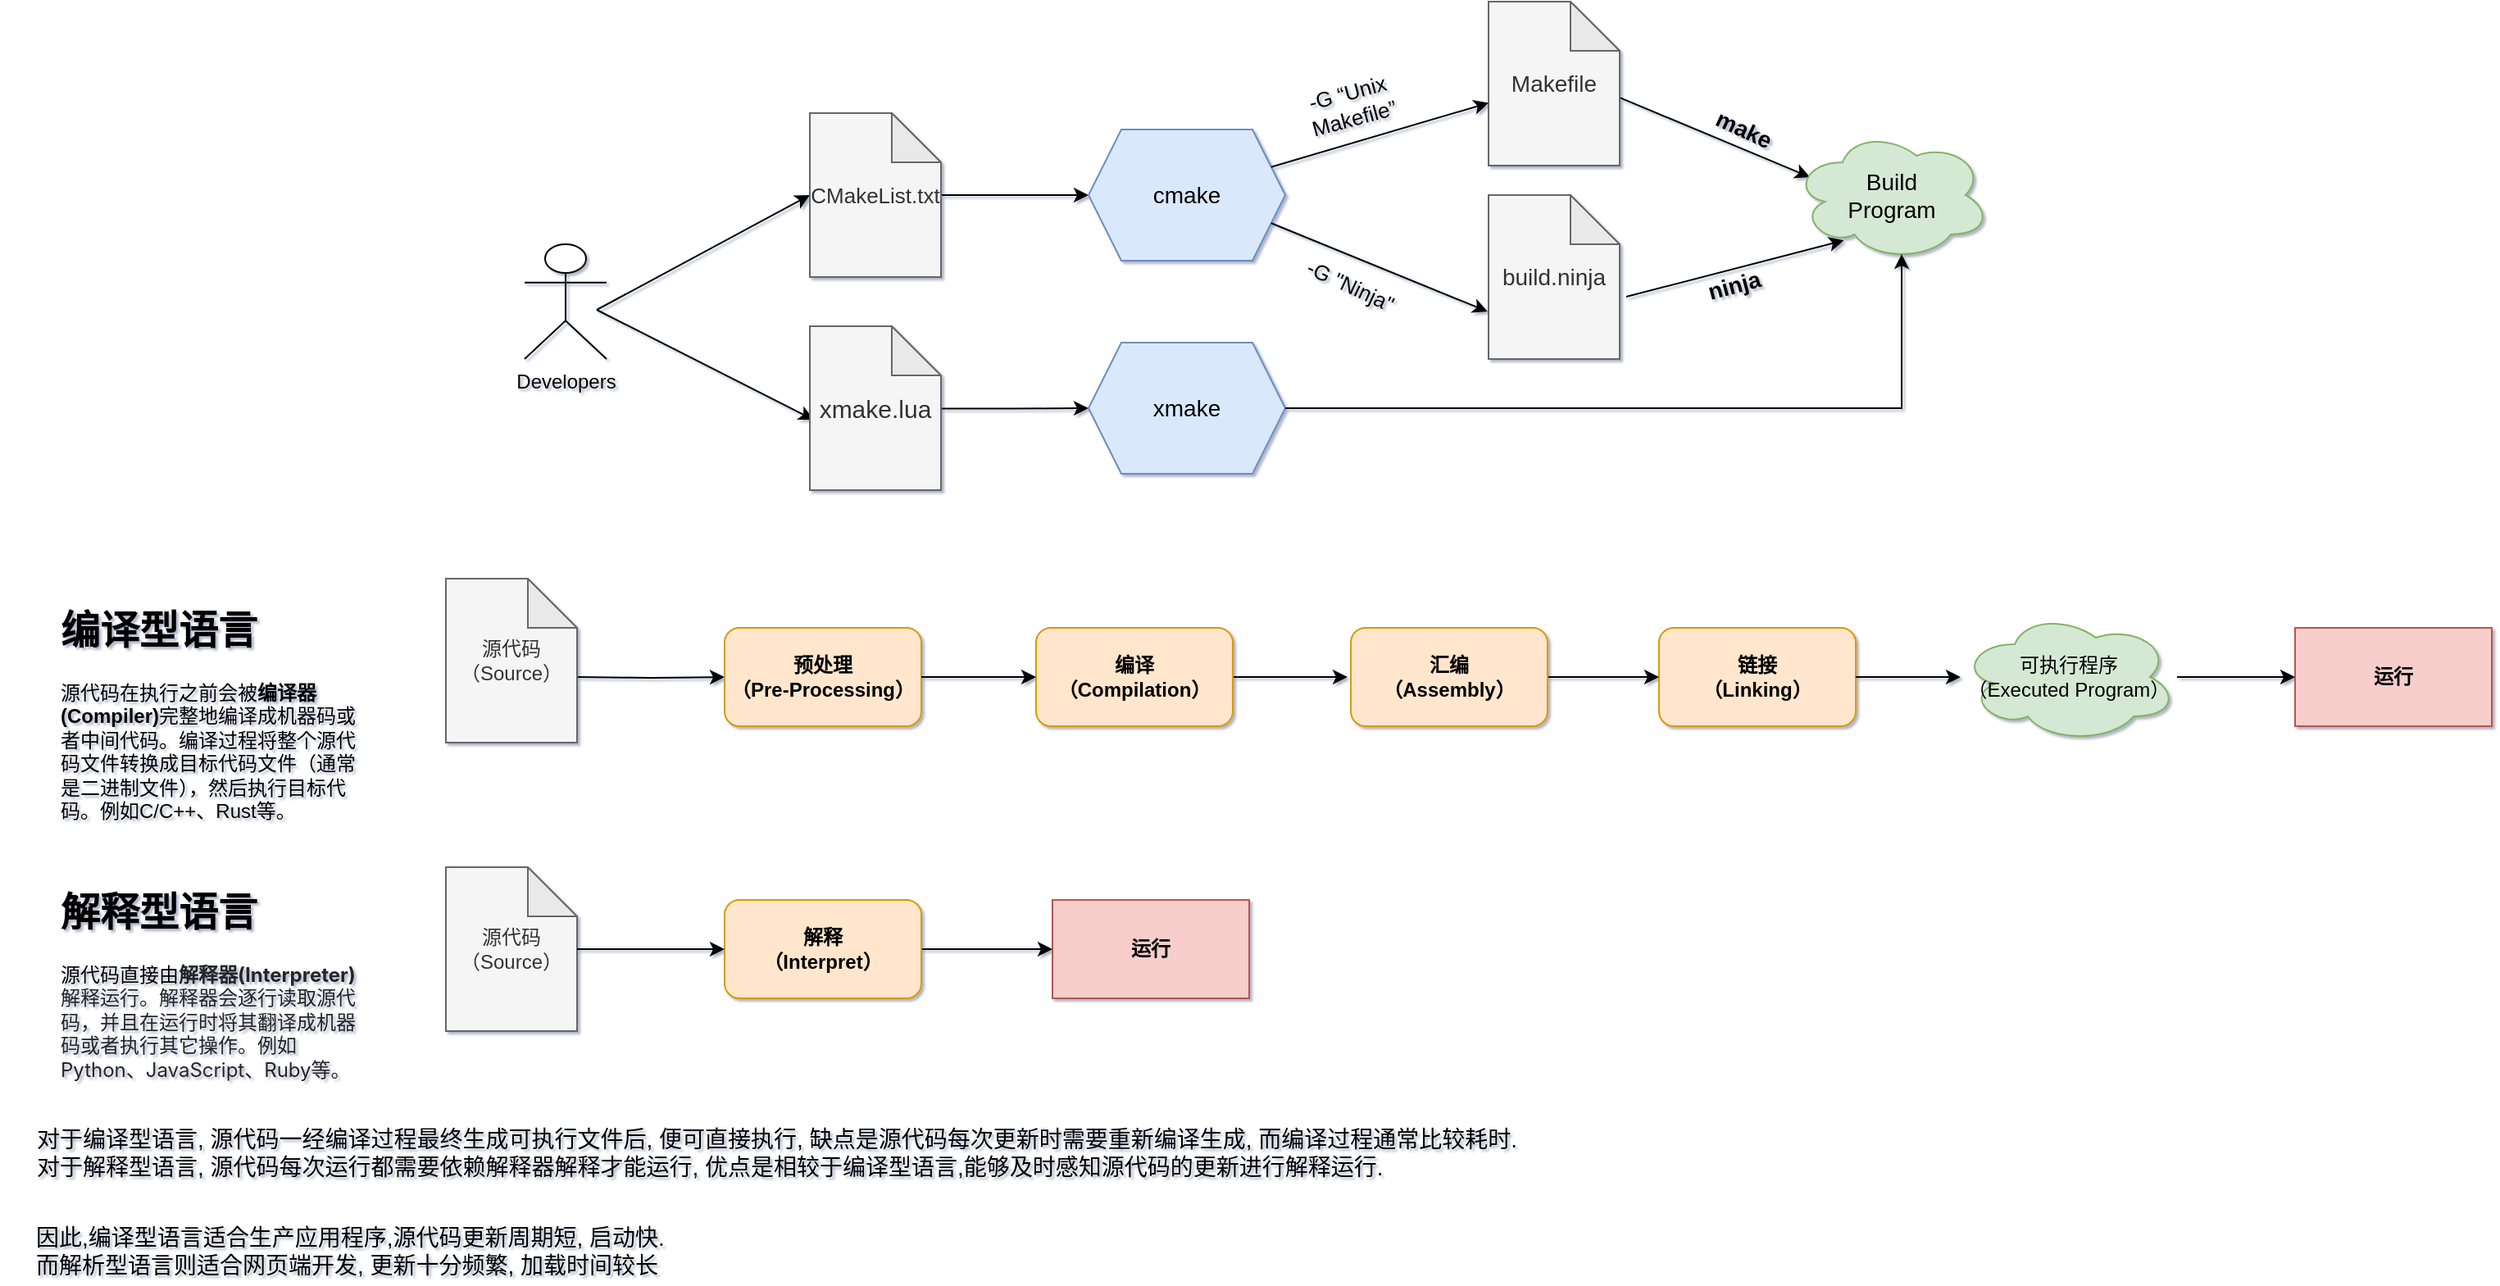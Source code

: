 <mxfile version="24.7.12" pages="4">
  <diagram name="第 1 页" id="JcHV4UioXyeyqWVosAlf">
    <mxGraphModel dx="2233" dy="522" grid="1" gridSize="12" guides="1" tooltips="1" connect="1" arrows="1" fold="1" page="1" pageScale="1" pageWidth="1169" pageHeight="827" background="#FFFFFF" math="0" shadow="1">
      <root>
        <mxCell id="0" />
        <mxCell id="1" parent="0" />
        <mxCell id="7w99cEqt98IXrleXAFDB-15" value="" style="group" parent="1" vertex="1" connectable="0">
          <mxGeometry x="-264" y="12" width="894" height="298" as="geometry" />
        </mxCell>
        <mxCell id="Yn3uJeG1cn9pmbK7-plF-13" value="-G “Unix Makefile”" style="text;html=1;strokeColor=none;fillColor=none;align=center;verticalAlign=middle;whiteSpace=wrap;rounded=0;rotation=-15;fontSize=13;" parent="7w99cEqt98IXrleXAFDB-15" vertex="1">
          <mxGeometry x="469" y="48" width="70" height="30" as="geometry" />
        </mxCell>
        <mxCell id="Yn3uJeG1cn9pmbK7-plF-14" value="-G &quot;Ninja&quot;" style="text;html=1;strokeColor=none;fillColor=none;align=center;verticalAlign=middle;whiteSpace=wrap;rounded=0;rotation=25;fontSize=13;" parent="7w99cEqt98IXrleXAFDB-15" vertex="1">
          <mxGeometry x="474" y="158" width="60" height="30" as="geometry" />
        </mxCell>
        <mxCell id="Yn3uJeG1cn9pmbK7-plF-16" value="" style="endArrow=classic;html=1;rounded=0;exitX=0.975;exitY=0.577;exitDx=0;exitDy=0;exitPerimeter=0;" parent="7w99cEqt98IXrleXAFDB-15" source="7w99cEqt98IXrleXAFDB-8" edge="1">
          <mxGeometry relative="1" as="geometry">
            <mxPoint x="684" y="78" as="sourcePoint" />
            <mxPoint x="784" y="107" as="targetPoint" />
            <Array as="points" />
          </mxGeometry>
        </mxCell>
        <mxCell id="Yn3uJeG1cn9pmbK7-plF-18" value="" style="endArrow=classic;html=1;rounded=0;entryX=0.256;entryY=0.846;entryDx=0;entryDy=0;entryPerimeter=0;" parent="7w99cEqt98IXrleXAFDB-15" target="Yn3uJeG1cn9pmbK7-plF-30" edge="1">
          <mxGeometry relative="1" as="geometry">
            <mxPoint x="672" y="180" as="sourcePoint" />
            <mxPoint x="784" y="148" as="targetPoint" />
          </mxGeometry>
        </mxCell>
        <mxCell id="Yn3uJeG1cn9pmbK7-plF-21" value="&lt;b&gt;&lt;font style=&quot;font-size: 14px;&quot;&gt;make&lt;/font&gt;&lt;/b&gt;" style="text;html=1;strokeColor=none;fillColor=none;align=center;verticalAlign=middle;whiteSpace=wrap;rounded=0;rotation=25;" parent="7w99cEqt98IXrleXAFDB-15" vertex="1">
          <mxGeometry x="714" y="63" width="60" height="30" as="geometry" />
        </mxCell>
        <mxCell id="Yn3uJeG1cn9pmbK7-plF-22" value="&lt;b style=&quot;font-size: 14px;&quot;&gt;ninja&lt;/b&gt;" style="text;html=1;strokeColor=none;fillColor=none;align=center;verticalAlign=middle;whiteSpace=wrap;rounded=0;rotation=-15;fontSize=14;" parent="7w99cEqt98IXrleXAFDB-15" vertex="1">
          <mxGeometry x="708" y="158" width="60" height="30" as="geometry" />
        </mxCell>
        <mxCell id="Yn3uJeG1cn9pmbK7-plF-24" value="" style="edgeStyle=orthogonalEdgeStyle;rounded=0;orthogonalLoop=1;jettySize=auto;html=1;" parent="7w99cEqt98IXrleXAFDB-15" source="6qFaOdgSsqMaid08nfDN-1" edge="1">
          <mxGeometry relative="1" as="geometry">
            <mxPoint x="344" y="118" as="targetPoint" />
            <mxPoint x="294" y="118" as="sourcePoint" />
          </mxGeometry>
        </mxCell>
        <mxCell id="Yn3uJeG1cn9pmbK7-plF-27" value="" style="edgeStyle=orthogonalEdgeStyle;rounded=0;orthogonalLoop=1;jettySize=auto;html=1;exitX=0.979;exitY=0.503;exitDx=0;exitDy=0;exitPerimeter=0;" parent="7w99cEqt98IXrleXAFDB-15" source="6qFaOdgSsqMaid08nfDN-2" edge="1">
          <mxGeometry relative="1" as="geometry">
            <mxPoint x="344" y="248" as="targetPoint" />
            <mxPoint x="294" y="248" as="sourcePoint" />
          </mxGeometry>
        </mxCell>
        <mxCell id="Yn3uJeG1cn9pmbK7-plF-28" value="&lt;font style=&quot;font-size: 14px;&quot;&gt;cmake&lt;/font&gt;" style="shape=hexagon;perimeter=hexagonPerimeter2;whiteSpace=wrap;html=1;fixedSize=1;fillColor=#dae8fc;strokeColor=#6c8ebf;" parent="7w99cEqt98IXrleXAFDB-15" vertex="1">
          <mxGeometry x="344" y="78" width="120" height="80" as="geometry" />
        </mxCell>
        <mxCell id="Yn3uJeG1cn9pmbK7-plF-29" value="&lt;font style=&quot;font-size: 14px;&quot;&gt;xmake&lt;/font&gt;" style="shape=hexagon;perimeter=hexagonPerimeter2;whiteSpace=wrap;html=1;fixedSize=1;fillColor=#dae8fc;strokeColor=#6c8ebf;" parent="7w99cEqt98IXrleXAFDB-15" vertex="1">
          <mxGeometry x="344" y="208" width="120" height="80" as="geometry" />
        </mxCell>
        <mxCell id="Yn3uJeG1cn9pmbK7-plF-30" value="&lt;font style=&quot;font-size: 14px;&quot;&gt;Build&lt;br&gt;Program&lt;/font&gt;" style="ellipse;shape=cloud;whiteSpace=wrap;html=1;fillColor=#d5e8d4;strokeColor=#82b366;" parent="7w99cEqt98IXrleXAFDB-15" vertex="1">
          <mxGeometry x="774" y="78" width="120" height="80" as="geometry" />
        </mxCell>
        <mxCell id="Yn3uJeG1cn9pmbK7-plF-31" value="" style="endArrow=classic;html=1;rounded=0;exitX=1;exitY=0.5;exitDx=0;exitDy=0;entryX=0.55;entryY=0.95;entryDx=0;entryDy=0;entryPerimeter=0;" parent="7w99cEqt98IXrleXAFDB-15" source="Yn3uJeG1cn9pmbK7-plF-29" target="Yn3uJeG1cn9pmbK7-plF-30" edge="1">
          <mxGeometry relative="1" as="geometry">
            <mxPoint x="504" y="248" as="sourcePoint" />
            <mxPoint x="834" y="248" as="targetPoint" />
            <Array as="points">
              <mxPoint x="840" y="248" />
            </Array>
          </mxGeometry>
        </mxCell>
        <mxCell id="Yn3uJeG1cn9pmbK7-plF-33" value="Developers" style="shape=umlActor;verticalLabelPosition=bottom;verticalAlign=top;html=1;outlineConnect=0;" parent="7w99cEqt98IXrleXAFDB-15" vertex="1">
          <mxGeometry y="148" width="50" height="70" as="geometry" />
        </mxCell>
        <mxCell id="Yn3uJeG1cn9pmbK7-plF-36" value="" style="endArrow=classic;html=1;rounded=0;entryX=0;entryY=0.5;entryDx=0;entryDy=0;" parent="7w99cEqt98IXrleXAFDB-15" edge="1">
          <mxGeometry relative="1" as="geometry">
            <mxPoint x="44" y="188" as="sourcePoint" />
            <mxPoint x="174" y="118" as="targetPoint" />
          </mxGeometry>
        </mxCell>
        <mxCell id="Yn3uJeG1cn9pmbK7-plF-38" value="" style="endArrow=classic;html=1;rounded=0;entryX=0.019;entryY=0.617;entryDx=0;entryDy=0;entryPerimeter=0;" parent="7w99cEqt98IXrleXAFDB-15" edge="1">
          <mxGeometry relative="1" as="geometry">
            <mxPoint x="44" y="188" as="sourcePoint" />
            <mxPoint x="176.28" y="255.02" as="targetPoint" />
          </mxGeometry>
        </mxCell>
        <mxCell id="6qFaOdgSsqMaid08nfDN-1" value="&lt;font style=&quot;font-size: 13px;&quot;&gt;CMakeList.txt&lt;/font&gt;" style="shape=note;whiteSpace=wrap;html=1;backgroundOutline=1;darkOpacity=0.05;fillColor=#f5f5f5;fontColor=#333333;strokeColor=#666666;" parent="7w99cEqt98IXrleXAFDB-15" vertex="1">
          <mxGeometry x="174" y="68" width="80" height="100" as="geometry" />
        </mxCell>
        <mxCell id="6qFaOdgSsqMaid08nfDN-2" value="&lt;font style=&quot;font-size: 15px;&quot;&gt;xmake.lua&lt;/font&gt;" style="shape=note;whiteSpace=wrap;html=1;backgroundOutline=1;darkOpacity=0.05;fillColor=#f5f5f5;fontColor=#333333;strokeColor=#666666;" parent="7w99cEqt98IXrleXAFDB-15" vertex="1">
          <mxGeometry x="174" y="198" width="80" height="100" as="geometry" />
        </mxCell>
        <mxCell id="7w99cEqt98IXrleXAFDB-8" value="&lt;font style=&quot;font-size: 14px;&quot;&gt;Makefile&lt;/font&gt;" style="shape=note;whiteSpace=wrap;html=1;backgroundOutline=1;darkOpacity=0.05;fillColor=#f5f5f5;strokeColor=#666666;fontColor=#333333;" parent="7w99cEqt98IXrleXAFDB-15" vertex="1">
          <mxGeometry x="588" width="80" height="100" as="geometry" />
        </mxCell>
        <mxCell id="Yn3uJeG1cn9pmbK7-plF-7" value="" style="endArrow=classic;html=1;rounded=0;exitX=1;exitY=0.25;exitDx=0;exitDy=0;" parent="7w99cEqt98IXrleXAFDB-15" source="Yn3uJeG1cn9pmbK7-plF-28" target="7w99cEqt98IXrleXAFDB-8" edge="1">
          <mxGeometry relative="1" as="geometry">
            <mxPoint x="464" y="108" as="sourcePoint" />
            <mxPoint x="564" y="78" as="targetPoint" />
            <Array as="points" />
          </mxGeometry>
        </mxCell>
        <mxCell id="7w99cEqt98IXrleXAFDB-9" value="&lt;font style=&quot;font-size: 14px;&quot;&gt;build.ninja&lt;/font&gt;" style="shape=note;whiteSpace=wrap;html=1;backgroundOutline=1;darkOpacity=0.05;fillColor=#f5f5f5;strokeColor=#666666;fontColor=#333333;" parent="7w99cEqt98IXrleXAFDB-15" vertex="1">
          <mxGeometry x="588" y="118" width="80" height="100" as="geometry" />
        </mxCell>
        <mxCell id="Yn3uJeG1cn9pmbK7-plF-9" value="" style="endArrow=classic;html=1;rounded=0;entryX=-0.008;entryY=0.71;entryDx=0;entryDy=0;exitX=1;exitY=0.75;exitDx=0;exitDy=0;entryPerimeter=0;" parent="7w99cEqt98IXrleXAFDB-15" source="Yn3uJeG1cn9pmbK7-plF-28" target="7w99cEqt98IXrleXAFDB-9" edge="1">
          <mxGeometry relative="1" as="geometry">
            <mxPoint x="464" y="133" as="sourcePoint" />
            <mxPoint x="564" y="158" as="targetPoint" />
            <Array as="points" />
          </mxGeometry>
        </mxCell>
        <mxCell id="JdyV_jT9KwcHU5O-5mEy-13" value="" style="group" parent="1" vertex="1" connectable="0">
          <mxGeometry x="-552" y="364" width="1488" height="320" as="geometry" />
        </mxCell>
        <mxCell id="JdyV_jT9KwcHU5O-5mEy-3" value="&lt;b&gt;运行&lt;/b&gt;" style="rounded=0;whiteSpace=wrap;html=1;fillColor=#f8cecc;strokeColor=#b85450;container=0;" parent="JdyV_jT9KwcHU5O-5mEy-13" vertex="1">
          <mxGeometry x="1368" y="30" width="120" height="60" as="geometry" />
        </mxCell>
        <mxCell id="JdyV_jT9KwcHU5O-5mEy-8" value="&lt;b&gt;运行&lt;/b&gt;" style="whiteSpace=wrap;html=1;fillColor=#f8cecc;strokeColor=#b85450;rounded=0;container=0;" parent="JdyV_jT9KwcHU5O-5mEy-13" vertex="1">
          <mxGeometry x="610" y="196" width="120" height="60" as="geometry" />
        </mxCell>
        <mxCell id="JdyV_jT9KwcHU5O-5mEy-9" value="" style="edgeStyle=orthogonalEdgeStyle;rounded=0;orthogonalLoop=1;jettySize=auto;html=1;" parent="JdyV_jT9KwcHU5O-5mEy-13" source="7w99cEqt98IXrleXAFDB-4" target="JdyV_jT9KwcHU5O-5mEy-8" edge="1">
          <mxGeometry relative="1" as="geometry" />
        </mxCell>
        <mxCell id="JdyV_jT9KwcHU5O-5mEy-10" value="" style="edgeStyle=orthogonalEdgeStyle;rounded=0;orthogonalLoop=1;jettySize=auto;html=1;" parent="JdyV_jT9KwcHU5O-5mEy-13" source="6qFaOdgSsqMaid08nfDN-13" target="JdyV_jT9KwcHU5O-5mEy-3" edge="1">
          <mxGeometry relative="1" as="geometry" />
        </mxCell>
        <mxCell id="7w99cEqt98IXrleXAFDB-1" value="&lt;h1&gt;编译型语言&lt;/h1&gt;&lt;p&gt;源代码在执行之前会被&lt;b&gt;编译器(Compiler)&lt;/b&gt;完整地编译成机器码或者中间代码。编译过程将整个源代码文件转换成目标代码文件（通常是二进制文件），然后执行目标代码。例如C/C++、Rust等。&lt;br&gt;&lt;/p&gt;" style="text;html=1;strokeColor=none;fillColor=none;spacing=5;spacingTop=-20;whiteSpace=wrap;overflow=hidden;rounded=0;container=0;" parent="JdyV_jT9KwcHU5O-5mEy-13" vertex="1">
          <mxGeometry y="12" width="192" height="140" as="geometry" />
        </mxCell>
        <mxCell id="7w99cEqt98IXrleXAFDB-2" value="&lt;h1&gt;解释型语言&lt;/h1&gt;&lt;p style=&quot;&quot;&gt;源代码直接由&lt;span style=&quot;box-sizing: border-box; font-weight: bolder; color: rgb(33, 37, 41); font-family: -apple-system, BlinkMacSystemFont, &amp;quot;Segoe UI&amp;quot;, Roboto, &amp;quot;Helvetica Neue&amp;quot;, Arial, &amp;quot;Noto Sans&amp;quot;, &amp;quot;Liberation Sans&amp;quot;, sans-serif, &amp;quot;Apple Color Emoji&amp;quot;, &amp;quot;Segoe UI Emoji&amp;quot;, &amp;quot;Segoe UI Symbol&amp;quot;, &amp;quot;Noto Color Emoji&amp;quot;;&quot;&gt;解释器(Interpreter)&lt;/span&gt;&lt;span style=&quot;color: rgb(33, 37, 41); font-family: -apple-system, BlinkMacSystemFont, &amp;quot;Segoe UI&amp;quot;, Roboto, &amp;quot;Helvetica Neue&amp;quot;, Arial, &amp;quot;Noto Sans&amp;quot;, &amp;quot;Liberation Sans&amp;quot;, sans-serif, &amp;quot;Apple Color Emoji&amp;quot;, &amp;quot;Segoe UI Emoji&amp;quot;, &amp;quot;Segoe UI Symbol&amp;quot;, &amp;quot;Noto Color Emoji&amp;quot;;&quot;&gt;解释运行。解释器会逐行读取源代码，并且在运行时将其翻译成机器码或者执行其它操作。例如Python、JavaScript、Ruby等。&lt;/span&gt;&lt;/p&gt;" style="text;html=1;strokeColor=none;fillColor=none;spacing=5;spacingTop=-20;whiteSpace=wrap;overflow=hidden;rounded=0;container=0;" parent="JdyV_jT9KwcHU5O-5mEy-13" vertex="1">
          <mxGeometry y="184" width="192" height="136" as="geometry" />
        </mxCell>
        <mxCell id="6qFaOdgSsqMaid08nfDN-5" value="" style="edgeStyle=orthogonalEdgeStyle;rounded=0;orthogonalLoop=1;jettySize=auto;html=1;" parent="JdyV_jT9KwcHU5O-5mEy-13" target="6qFaOdgSsqMaid08nfDN-4" edge="1">
          <mxGeometry relative="1" as="geometry">
            <mxPoint x="320" y="60" as="sourcePoint" />
          </mxGeometry>
        </mxCell>
        <mxCell id="6qFaOdgSsqMaid08nfDN-4" value="&lt;b&gt;预处理&lt;br&gt;（Pre-Processing）&lt;/b&gt;" style="rounded=1;whiteSpace=wrap;html=1;fillColor=#ffe6cc;strokeColor=#d79b00;gradientColor=none;container=0;" parent="JdyV_jT9KwcHU5O-5mEy-13" vertex="1">
          <mxGeometry x="410" y="30" width="120" height="60" as="geometry" />
        </mxCell>
        <mxCell id="6qFaOdgSsqMaid08nfDN-20" value="" style="edgeStyle=orthogonalEdgeStyle;rounded=0;orthogonalLoop=1;jettySize=auto;html=1;" parent="JdyV_jT9KwcHU5O-5mEy-13" source="6qFaOdgSsqMaid08nfDN-6" edge="1">
          <mxGeometry relative="1" as="geometry">
            <mxPoint x="790" y="60" as="targetPoint" />
          </mxGeometry>
        </mxCell>
        <mxCell id="6qFaOdgSsqMaid08nfDN-6" value="&lt;b&gt;编译&lt;br&gt;（Compilation）&lt;/b&gt;" style="rounded=1;whiteSpace=wrap;html=1;fillColor=#ffe6cc;strokeColor=#d79b00;container=0;" parent="JdyV_jT9KwcHU5O-5mEy-13" vertex="1">
          <mxGeometry x="600" y="30" width="120" height="60" as="geometry" />
        </mxCell>
        <mxCell id="6qFaOdgSsqMaid08nfDN-7" value="" style="edgeStyle=orthogonalEdgeStyle;rounded=0;orthogonalLoop=1;jettySize=auto;html=1;" parent="JdyV_jT9KwcHU5O-5mEy-13" source="6qFaOdgSsqMaid08nfDN-4" target="6qFaOdgSsqMaid08nfDN-6" edge="1">
          <mxGeometry relative="1" as="geometry" />
        </mxCell>
        <mxCell id="6qFaOdgSsqMaid08nfDN-8" value="&lt;b&gt;链接&lt;br&gt;（Linking）&lt;/b&gt;" style="rounded=1;whiteSpace=wrap;html=1;fillColor=#ffe6cc;strokeColor=#d79b00;container=0;" parent="JdyV_jT9KwcHU5O-5mEy-13" vertex="1">
          <mxGeometry x="980" y="30" width="120" height="60" as="geometry" />
        </mxCell>
        <mxCell id="6qFaOdgSsqMaid08nfDN-12" value="源代码&lt;br&gt;（Source）" style="shape=note;whiteSpace=wrap;html=1;backgroundOutline=1;darkOpacity=0.05;fillColor=#f5f5f5;fontColor=#333333;strokeColor=#666666;container=0;" parent="JdyV_jT9KwcHU5O-5mEy-13" vertex="1">
          <mxGeometry x="240" width="80" height="100" as="geometry" />
        </mxCell>
        <mxCell id="6qFaOdgSsqMaid08nfDN-13" value="可执行程序&lt;br&gt;（Executed Program）" style="ellipse;shape=cloud;whiteSpace=wrap;html=1;fillColor=#d5e8d4;strokeColor=#82b366;container=0;" parent="JdyV_jT9KwcHU5O-5mEy-13" vertex="1">
          <mxGeometry x="1164" y="20" width="132" height="80" as="geometry" />
        </mxCell>
        <mxCell id="6qFaOdgSsqMaid08nfDN-22" style="edgeStyle=orthogonalEdgeStyle;rounded=0;orthogonalLoop=1;jettySize=auto;html=1;exitX=1;exitY=0.5;exitDx=0;exitDy=0;" parent="JdyV_jT9KwcHU5O-5mEy-13" source="6qFaOdgSsqMaid08nfDN-8" target="6qFaOdgSsqMaid08nfDN-13" edge="1">
          <mxGeometry relative="1" as="geometry">
            <mxPoint x="1113" y="60" as="sourcePoint" />
            <mxPoint x="1188" y="56" as="targetPoint" />
          </mxGeometry>
        </mxCell>
        <mxCell id="7w99cEqt98IXrleXAFDB-3" value="源代码&lt;br&gt;（Source）" style="shape=note;whiteSpace=wrap;html=1;backgroundOutline=1;darkOpacity=0.05;fillColor=#f5f5f5;fontColor=#333333;strokeColor=#666666;container=0;" parent="JdyV_jT9KwcHU5O-5mEy-13" vertex="1">
          <mxGeometry x="240" y="176" width="80" height="100" as="geometry" />
        </mxCell>
        <mxCell id="7w99cEqt98IXrleXAFDB-4" value="&lt;b&gt;解释&lt;br&gt;（Interpret）&lt;/b&gt;" style="whiteSpace=wrap;html=1;fillColor=#ffe6cc;strokeColor=#d79b00;rounded=1;container=0;" parent="JdyV_jT9KwcHU5O-5mEy-13" vertex="1">
          <mxGeometry x="410" y="196" width="120" height="60" as="geometry" />
        </mxCell>
        <mxCell id="7w99cEqt98IXrleXAFDB-5" value="" style="edgeStyle=orthogonalEdgeStyle;rounded=0;orthogonalLoop=1;jettySize=auto;html=1;" parent="JdyV_jT9KwcHU5O-5mEy-13" source="7w99cEqt98IXrleXAFDB-3" target="7w99cEqt98IXrleXAFDB-4" edge="1">
          <mxGeometry relative="1" as="geometry" />
        </mxCell>
        <mxCell id="7w99cEqt98IXrleXAFDB-7" style="edgeStyle=orthogonalEdgeStyle;rounded=0;orthogonalLoop=1;jettySize=auto;html=1;exitX=1;exitY=0.5;exitDx=0;exitDy=0;entryX=0;entryY=0.5;entryDx=0;entryDy=0;" parent="JdyV_jT9KwcHU5O-5mEy-13" source="7w99cEqt98IXrleXAFDB-6" target="6qFaOdgSsqMaid08nfDN-8" edge="1">
          <mxGeometry relative="1" as="geometry" />
        </mxCell>
        <mxCell id="7w99cEqt98IXrleXAFDB-6" value="&lt;b&gt;汇编&lt;br&gt;（Assembly）&lt;/b&gt;" style="rounded=1;whiteSpace=wrap;html=1;fillColor=#ffe6cc;strokeColor=#d79b00;container=0;" parent="JdyV_jT9KwcHU5O-5mEy-13" vertex="1">
          <mxGeometry x="792" y="30" width="120" height="60" as="geometry" />
        </mxCell>
        <mxCell id="r6IZSGKCvhaIYeYmbxvg-1" value="&lt;div style=&quot;text-align: left;&quot;&gt;&lt;span style=&quot;font-size: 14px; background-color: initial;&quot;&gt;对于编译型语言, 源代码一经编译过程最终生成可执行文件后, 便可直接执行, 缺点是源代码每次更新时需要重新编译生成, 而编译过程通常比较耗时.&lt;/span&gt;&lt;/div&gt;&lt;font style=&quot;font-size: 14px;&quot;&gt;&lt;div style=&quot;text-align: left;&quot;&gt;&lt;span style=&quot;background-color: initial;&quot;&gt;对于解释型语言, 源代码每次运行都需要依赖解释器解释才能运行, 优点是相较于编译型语言,能够及时感知源代码的更新进行解释运行.&lt;/span&gt;&lt;/div&gt;&lt;/font&gt;" style="text;html=1;align=center;verticalAlign=middle;whiteSpace=wrap;rounded=0;" vertex="1" parent="1">
          <mxGeometry x="-584" y="708" width="948" height="12" as="geometry" />
        </mxCell>
        <mxCell id="r6IZSGKCvhaIYeYmbxvg-2" value="&lt;font style=&quot;font-size: 14px;&quot;&gt;因此,编译型语言适合生产应用程序,源代码更新周期短, 启动快.&lt;br&gt;而解析型语言则适合网页端开发, 更新十分频繁, 加载时间较长&lt;/font&gt;" style="text;html=1;align=left;verticalAlign=middle;whiteSpace=wrap;rounded=0;" vertex="1" parent="1">
          <mxGeometry x="-564" y="768" width="636" height="12" as="geometry" />
        </mxCell>
      </root>
    </mxGraphModel>
  </diagram>
  <diagram id="wxB5nqAfp5eWNUhtXlEy" name="第 2 页">
    <mxGraphModel dx="2233" dy="-305" grid="1" gridSize="12" guides="1" tooltips="1" connect="1" arrows="1" fold="1" page="1" pageScale="1" pageWidth="1169" pageHeight="827" math="0" shadow="0">
      <root>
        <mxCell id="0" />
        <mxCell id="1" parent="0" />
        <mxCell id="D1_pvNNra4WwdeO3CE8A-1" value="GNU-ToolChain" style="swimlane;fillColor=#dae8fc;strokeColor=#6c8ebf;labelBackgroundColor=none;" parent="1" vertex="1">
          <mxGeometry x="96" y="936" width="215.5" height="145" as="geometry" />
        </mxCell>
        <mxCell id="D1_pvNNra4WwdeO3CE8A-2" value="&lt;font style=&quot;font-size: 14px;&quot;&gt;Compiler：gcc/g++&lt;/font&gt;" style="whiteSpace=wrap;html=1;rounded=1;arcSize=50;align=center;verticalAlign=middle;strokeWidth=1;autosize=1;spacing=4;treeFolding=1;treeMoving=1;newEdgeStyle={&quot;edgeStyle&quot;:&quot;entityRelationEdgeStyle&quot;,&quot;startArrow&quot;:&quot;none&quot;,&quot;endArrow&quot;:&quot;none&quot;,&quot;segment&quot;:10,&quot;curved&quot;:1,&quot;sourcePerimeterSpacing&quot;:0,&quot;targetPerimeterSpacing&quot;:0};" parent="D1_pvNNra4WwdeO3CE8A-1" vertex="1">
          <mxGeometry x="-1" y="23" width="160" height="30" as="geometry" />
        </mxCell>
        <mxCell id="D1_pvNNra4WwdeO3CE8A-3" value="&lt;font style=&quot;font-size: 14px;&quot;&gt;Linker：lld&lt;/font&gt;" style="whiteSpace=wrap;html=1;rounded=1;arcSize=50;align=center;verticalAlign=middle;strokeWidth=1;autosize=1;spacing=4;treeFolding=1;treeMoving=1;newEdgeStyle={&quot;edgeStyle&quot;:&quot;entityRelationEdgeStyle&quot;,&quot;startArrow&quot;:&quot;none&quot;,&quot;endArrow&quot;:&quot;none&quot;,&quot;segment&quot;:10,&quot;curved&quot;:1,&quot;sourcePerimeterSpacing&quot;:0,&quot;targetPerimeterSpacing&quot;:0};" parent="D1_pvNNra4WwdeO3CE8A-1" vertex="1">
          <mxGeometry x="-1" y="53" width="110" height="30" as="geometry" />
        </mxCell>
        <mxCell id="D1_pvNNra4WwdeO3CE8A-4" value="&lt;font style=&quot;font-size: 14px;&quot;&gt;Assembler：llvm-as&lt;/font&gt;" style="whiteSpace=wrap;html=1;rounded=1;arcSize=50;align=center;verticalAlign=middle;strokeWidth=1;autosize=1;spacing=4;treeFolding=1;treeMoving=1;newEdgeStyle={&quot;edgeStyle&quot;:&quot;entityRelationEdgeStyle&quot;,&quot;startArrow&quot;:&quot;none&quot;,&quot;endArrow&quot;:&quot;none&quot;,&quot;segment&quot;:10,&quot;curved&quot;:1,&quot;sourcePerimeterSpacing&quot;:0,&quot;targetPerimeterSpacing&quot;:0};" parent="D1_pvNNra4WwdeO3CE8A-1" vertex="1">
          <mxGeometry x="-1" y="83" width="170" height="30" as="geometry" />
        </mxCell>
        <mxCell id="D1_pvNNra4WwdeO3CE8A-5" value="&lt;font style=&quot;font-size: 14px;&quot;&gt;Debugger：lldb&lt;/font&gt;" style="whiteSpace=wrap;html=1;rounded=1;arcSize=50;align=center;verticalAlign=middle;strokeWidth=1;autosize=1;spacing=4;treeFolding=1;treeMoving=1;newEdgeStyle={&quot;edgeStyle&quot;:&quot;entityRelationEdgeStyle&quot;,&quot;startArrow&quot;:&quot;none&quot;,&quot;endArrow&quot;:&quot;none&quot;,&quot;segment&quot;:10,&quot;curved&quot;:1,&quot;sourcePerimeterSpacing&quot;:0,&quot;targetPerimeterSpacing&quot;:0};" parent="D1_pvNNra4WwdeO3CE8A-1" vertex="1">
          <mxGeometry x="-1" y="113" width="140" height="30" as="geometry" />
        </mxCell>
        <mxCell id="D1_pvNNra4WwdeO3CE8A-6" style="edgeStyle=entityRelationEdgeStyle;rounded=0;orthogonalLoop=1;jettySize=auto;html=1;startArrow=none;endArrow=none;segment=10;curved=1;sourcePerimeterSpacing=0;targetPerimeterSpacing=0;exitX=0.75;exitY=1;exitDx=0;exitDy=0;entryX=0.867;entryY=0.978;entryDx=0;entryDy=0;entryPerimeter=0;" parent="D1_pvNNra4WwdeO3CE8A-1" source="D1_pvNNra4WwdeO3CE8A-3" target="D1_pvNNra4WwdeO3CE8A-3" edge="1">
          <mxGeometry relative="1" as="geometry" />
        </mxCell>
        <mxCell id="D1_pvNNra4WwdeO3CE8A-7" value="Language Server Procotol(LSP)" style="swimlane;labelBackgroundColor=none;fillColor=#f8cecc;strokeColor=#b85450;" parent="1" vertex="1">
          <mxGeometry x="-192" y="948" width="207.5" height="120" as="geometry" />
        </mxCell>
        <mxCell id="D1_pvNNra4WwdeO3CE8A-8" value="clangd" style="whiteSpace=wrap;html=1;rounded=1;arcSize=50;align=center;verticalAlign=middle;strokeWidth=1;autosize=1;spacing=4;treeFolding=1;treeMoving=1;newEdgeStyle={&quot;edgeStyle&quot;:&quot;entityRelationEdgeStyle&quot;,&quot;startArrow&quot;:&quot;none&quot;,&quot;endArrow&quot;:&quot;none&quot;,&quot;segment&quot;:10,&quot;curved&quot;:1,&quot;sourcePerimeterSpacing&quot;:0,&quot;targetPerimeterSpacing&quot;:0};" parent="D1_pvNNra4WwdeO3CE8A-7" vertex="1">
          <mxGeometry y="60" width="80" height="30" as="geometry" />
        </mxCell>
        <mxCell id="D1_pvNNra4WwdeO3CE8A-9" value="ccls" style="whiteSpace=wrap;html=1;rounded=1;arcSize=50;align=center;verticalAlign=middle;strokeWidth=1;autosize=1;spacing=4;treeFolding=1;treeMoving=1;newEdgeStyle={&quot;edgeStyle&quot;:&quot;entityRelationEdgeStyle&quot;,&quot;startArrow&quot;:&quot;none&quot;,&quot;endArrow&quot;:&quot;none&quot;,&quot;segment&quot;:10,&quot;curved&quot;:1,&quot;sourcePerimeterSpacing&quot;:0,&quot;targetPerimeterSpacing&quot;:0};" parent="D1_pvNNra4WwdeO3CE8A-7" vertex="1">
          <mxGeometry y="30" width="70" height="30" as="geometry" />
        </mxCell>
        <mxCell id="D1_pvNNra4WwdeO3CE8A-10" value="cquery" style="whiteSpace=wrap;html=1;rounded=1;arcSize=50;align=center;verticalAlign=middle;strokeWidth=1;autosize=1;spacing=4;treeFolding=1;treeMoving=1;newEdgeStyle={&quot;edgeStyle&quot;:&quot;entityRelationEdgeStyle&quot;,&quot;startArrow&quot;:&quot;none&quot;,&quot;endArrow&quot;:&quot;none&quot;,&quot;segment&quot;:10,&quot;curved&quot;:1,&quot;sourcePerimeterSpacing&quot;:0,&quot;targetPerimeterSpacing&quot;:0};" parent="D1_pvNNra4WwdeO3CE8A-7" vertex="1">
          <mxGeometry y="90" width="80" height="30" as="geometry" />
        </mxCell>
        <mxCell id="D1_pvNNra4WwdeO3CE8A-11" value="" style="group" parent="1" vertex="1" connectable="0">
          <mxGeometry x="384" y="936" width="265" height="146" as="geometry" />
        </mxCell>
        <mxCell id="D1_pvNNra4WwdeO3CE8A-12" value="&lt;font style=&quot;font-size: 14px;&quot;&gt;Compiler：clang/clang++&lt;/font&gt;" style="whiteSpace=wrap;html=1;rounded=1;arcSize=50;align=center;verticalAlign=middle;strokeWidth=1;autosize=1;spacing=4;treeFolding=1;treeMoving=1;newEdgeStyle={&quot;edgeStyle&quot;:&quot;entityRelationEdgeStyle&quot;,&quot;startArrow&quot;:&quot;none&quot;,&quot;endArrow&quot;:&quot;none&quot;,&quot;segment&quot;:10,&quot;curved&quot;:1,&quot;sourcePerimeterSpacing&quot;:0,&quot;targetPerimeterSpacing&quot;:0};" parent="D1_pvNNra4WwdeO3CE8A-11" vertex="1">
          <mxGeometry y="25" width="200" height="30" as="geometry" />
        </mxCell>
        <mxCell id="D1_pvNNra4WwdeO3CE8A-13" value="&lt;font style=&quot;font-size: 14px;&quot;&gt;Linker：ld&lt;/font&gt;" style="whiteSpace=wrap;html=1;rounded=1;arcSize=50;align=center;verticalAlign=middle;strokeWidth=1;autosize=1;spacing=4;treeFolding=1;treeMoving=1;newEdgeStyle={&quot;edgeStyle&quot;:&quot;entityRelationEdgeStyle&quot;,&quot;startArrow&quot;:&quot;none&quot;,&quot;endArrow&quot;:&quot;none&quot;,&quot;segment&quot;:10,&quot;curved&quot;:1,&quot;sourcePerimeterSpacing&quot;:0,&quot;targetPerimeterSpacing&quot;:0};" parent="D1_pvNNra4WwdeO3CE8A-11" vertex="1">
          <mxGeometry y="55" width="110" height="30" as="geometry" />
        </mxCell>
        <mxCell id="D1_pvNNra4WwdeO3CE8A-14" value="&lt;font style=&quot;font-size: 14px;&quot;&gt;Assembler：as&lt;/font&gt;" style="whiteSpace=wrap;html=1;rounded=1;arcSize=50;align=center;verticalAlign=middle;strokeWidth=1;autosize=1;spacing=4;treeFolding=1;treeMoving=1;newEdgeStyle={&quot;edgeStyle&quot;:&quot;entityRelationEdgeStyle&quot;,&quot;startArrow&quot;:&quot;none&quot;,&quot;endArrow&quot;:&quot;none&quot;,&quot;segment&quot;:10,&quot;curved&quot;:1,&quot;sourcePerimeterSpacing&quot;:0,&quot;targetPerimeterSpacing&quot;:0};" parent="D1_pvNNra4WwdeO3CE8A-11" vertex="1">
          <mxGeometry y="85" width="140" height="30" as="geometry" />
        </mxCell>
        <mxCell id="D1_pvNNra4WwdeO3CE8A-15" value="LLVM-ToolChain" style="swimlane;fillColor=#dae8fc;strokeColor=#6c8ebf;startSize=25;" parent="D1_pvNNra4WwdeO3CE8A-11" vertex="1">
          <mxGeometry x="1" width="264" height="146" as="geometry" />
        </mxCell>
        <mxCell id="D1_pvNNra4WwdeO3CE8A-16" value="&lt;font style=&quot;font-size: 14px;&quot;&gt;Debugger：gdb&lt;/font&gt;" style="whiteSpace=wrap;html=1;rounded=1;arcSize=50;align=center;verticalAlign=middle;strokeWidth=1;autosize=1;spacing=4;treeFolding=1;treeMoving=1;newEdgeStyle={&quot;edgeStyle&quot;:&quot;entityRelationEdgeStyle&quot;,&quot;startArrow&quot;:&quot;none&quot;,&quot;endArrow&quot;:&quot;none&quot;,&quot;segment&quot;:10,&quot;curved&quot;:1,&quot;sourcePerimeterSpacing&quot;:0,&quot;targetPerimeterSpacing&quot;:0};" parent="D1_pvNNra4WwdeO3CE8A-11" vertex="1">
          <mxGeometry y="115" width="140" height="30" as="geometry" />
        </mxCell>
      </root>
    </mxGraphModel>
  </diagram>
  <diagram id="WgjsODm2Esy9vwLbGNW9" name="第 3 页">
    <mxGraphModel dx="2233" dy="522" grid="1" gridSize="10" guides="1" tooltips="1" connect="1" arrows="1" fold="1" page="1" pageScale="1" pageWidth="1169" pageHeight="827" math="0" shadow="0">
      <root>
        <mxCell id="0" />
        <mxCell id="1" parent="0" />
        <mxCell id="-Ex6V4VzKUpp66V6dFCf-5" value="准备安装介质&lt;br&gt;(使用U盘)" style="rounded=1;whiteSpace=wrap;html=1;" parent="1" vertex="1">
          <mxGeometry x="170" y="210" width="120" height="60" as="geometry" />
        </mxCell>
        <mxCell id="-Ex6V4VzKUpp66V6dFCf-6" value="BIOS启动和UEFI启动" style="rounded=1;whiteSpace=wrap;html=1;" parent="1" vertex="1">
          <mxGeometry x="350" y="210" width="120" height="60" as="geometry" />
        </mxCell>
        <mxCell id="-Ex6V4VzKUpp66V6dFCf-9" value="" style="edgeStyle=orthogonalEdgeStyle;rounded=0;orthogonalLoop=1;jettySize=auto;html=1;" parent="1" source="-Ex6V4VzKUpp66V6dFCf-7" target="-Ex6V4VzKUpp66V6dFCf-8" edge="1">
          <mxGeometry relative="1" as="geometry" />
        </mxCell>
        <mxCell id="-Ex6V4VzKUpp66V6dFCf-7" value="&lt;font style=&quot;font-size: 14px;&quot;&gt;开机&lt;/font&gt;" style="rounded=1;whiteSpace=wrap;html=1;fillColor=#fff2cc;strokeColor=#d6b656;" parent="1" vertex="1">
          <mxGeometry x="100" y="460" width="120" height="60" as="geometry" />
        </mxCell>
        <mxCell id="-Ex6V4VzKUpp66V6dFCf-11" value="" style="edgeStyle=orthogonalEdgeStyle;rounded=0;orthogonalLoop=1;jettySize=auto;html=1;" parent="1" source="-Ex6V4VzKUpp66V6dFCf-8" target="-Ex6V4VzKUpp66V6dFCf-10" edge="1">
          <mxGeometry relative="1" as="geometry" />
        </mxCell>
        <mxCell id="-Ex6V4VzKUpp66V6dFCf-8" value="&lt;font style=&quot;font-size: 14px;&quot;&gt;BIOS初始化&lt;/font&gt;" style="rounded=1;whiteSpace=wrap;html=1;fillColor=#fff2cc;strokeColor=#d6b656;" parent="1" vertex="1">
          <mxGeometry x="300" y="460" width="120" height="60" as="geometry" />
        </mxCell>
        <mxCell id="-Ex6V4VzKUpp66V6dFCf-13" value="" style="edgeStyle=orthogonalEdgeStyle;rounded=0;orthogonalLoop=1;jettySize=auto;html=1;" parent="1" source="-Ex6V4VzKUpp66V6dFCf-10" target="-Ex6V4VzKUpp66V6dFCf-12" edge="1">
          <mxGeometry relative="1" as="geometry" />
        </mxCell>
        <mxCell id="-Ex6V4VzKUpp66V6dFCf-10" value="&lt;font style=&quot;font-size: 14px;&quot;&gt;BIOS自检&lt;/font&gt;" style="rounded=1;whiteSpace=wrap;html=1;fillColor=#fff2cc;strokeColor=#d6b656;" parent="1" vertex="1">
          <mxGeometry x="500" y="460" width="120" height="60" as="geometry" />
        </mxCell>
        <mxCell id="-Ex6V4VzKUpp66V6dFCf-15" value="" style="edgeStyle=orthogonalEdgeStyle;rounded=0;orthogonalLoop=1;jettySize=auto;html=1;" parent="1" source="-Ex6V4VzKUpp66V6dFCf-12" target="-Ex6V4VzKUpp66V6dFCf-14" edge="1">
          <mxGeometry relative="1" as="geometry" />
        </mxCell>
        <mxCell id="-Ex6V4VzKUpp66V6dFCf-12" value="&lt;font style=&quot;font-size: 14px;&quot;&gt;引导操作系统&lt;/font&gt;" style="rounded=1;whiteSpace=wrap;html=1;fillColor=#fff2cc;strokeColor=#d6b656;" parent="1" vertex="1">
          <mxGeometry x="700" y="460" width="120" height="60" as="geometry" />
        </mxCell>
        <mxCell id="-Ex6V4VzKUpp66V6dFCf-14" value="&lt;font style=&quot;font-size: 14px;&quot;&gt;进入系统&lt;/font&gt;" style="rounded=1;whiteSpace=wrap;html=1;fillColor=#fff2cc;strokeColor=#d6b656;" parent="1" vertex="1">
          <mxGeometry x="900" y="460" width="120" height="60" as="geometry" />
        </mxCell>
        <mxCell id="-Ex6V4VzKUpp66V6dFCf-18" value="" style="edgeStyle=orthogonalEdgeStyle;rounded=0;orthogonalLoop=1;jettySize=auto;html=1;" parent="1" source="-Ex6V4VzKUpp66V6dFCf-16" target="-Ex6V4VzKUpp66V6dFCf-17" edge="1">
          <mxGeometry relative="1" as="geometry" />
        </mxCell>
        <mxCell id="-Ex6V4VzKUpp66V6dFCf-16" value="&lt;font style=&quot;font-size: 14px;&quot;&gt;开机&lt;/font&gt;" style="rounded=1;whiteSpace=wrap;html=1;fillColor=#fff2cc;strokeColor=#d6b656;" parent="1" vertex="1">
          <mxGeometry x="100" y="610" width="120" height="60" as="geometry" />
        </mxCell>
        <mxCell id="-Ex6V4VzKUpp66V6dFCf-20" value="" style="edgeStyle=orthogonalEdgeStyle;rounded=0;orthogonalLoop=1;jettySize=auto;html=1;" parent="1" source="-Ex6V4VzKUpp66V6dFCf-17" target="-Ex6V4VzKUpp66V6dFCf-19" edge="1">
          <mxGeometry relative="1" as="geometry" />
        </mxCell>
        <mxCell id="-Ex6V4VzKUpp66V6dFCf-17" value="&lt;font style=&quot;font-size: 14px;&quot;&gt;UEFI初始化&lt;/font&gt;" style="rounded=1;whiteSpace=wrap;html=1;fillColor=#fff2cc;strokeColor=#d6b656;" parent="1" vertex="1">
          <mxGeometry x="300" y="610" width="120" height="60" as="geometry" />
        </mxCell>
        <mxCell id="-Ex6V4VzKUpp66V6dFCf-22" value="" style="edgeStyle=orthogonalEdgeStyle;rounded=0;orthogonalLoop=1;jettySize=auto;html=1;" parent="1" source="-Ex6V4VzKUpp66V6dFCf-19" target="-Ex6V4VzKUpp66V6dFCf-21" edge="1">
          <mxGeometry relative="1" as="geometry" />
        </mxCell>
        <mxCell id="-Ex6V4VzKUpp66V6dFCf-19" value="&lt;font style=&quot;font-size: 14px;&quot;&gt;引导操作系统&lt;/font&gt;" style="rounded=1;whiteSpace=wrap;html=1;fillColor=#fff2cc;strokeColor=#d6b656;" parent="1" vertex="1">
          <mxGeometry x="500" y="610" width="120" height="60" as="geometry" />
        </mxCell>
        <mxCell id="-Ex6V4VzKUpp66V6dFCf-21" value="&lt;font style=&quot;font-size: 14px;&quot;&gt;进入系统&lt;/font&gt;" style="rounded=1;whiteSpace=wrap;html=1;fillColor=#fff2cc;strokeColor=#d6b656;" parent="1" vertex="1">
          <mxGeometry x="700" y="610" width="120" height="60" as="geometry" />
        </mxCell>
        <mxCell id="-Ex6V4VzKUpp66V6dFCf-24" value="&lt;h1&gt;Legacy BIOS启动&lt;/h1&gt;&lt;i&gt;基本输入/输出系统启动。&lt;/i&gt;&lt;br&gt;&lt;br&gt;1.BIOS会&lt;b&gt;按照固定的顺序搜索连接到计算机的存储设备&lt;/b&gt;（如硬盘、光盘、USB设备等），以找到包含操作系统引导加载程序的有效启动设备。&lt;br&gt;2.一旦找到引导加载程序，BIOS会将控制权转移给它，然后引导加载程序将加载操作系统内核，最终启动计算机。" style="text;html=1;strokeColor=none;fillColor=none;spacing=5;spacingTop=-20;whiteSpace=wrap;overflow=hidden;rounded=0;" parent="1" vertex="1">
          <mxGeometry x="-150" y="330" width="210" height="210" as="geometry" />
        </mxCell>
        <mxCell id="-Ex6V4VzKUpp66V6dFCf-25" value="&lt;h1&gt;UEFI BIOS启动&lt;/h1&gt;&lt;div&gt;&lt;i&gt;统一可扩展固件接口启动。&lt;/i&gt;&lt;br&gt;&lt;/div&gt;&lt;p&gt;&lt;/p&gt;1.&lt;b&gt;提供了更为现代化和灵活的图形化界面。&lt;/b&gt;&lt;br&gt;2.&lt;b&gt;支持更大的硬盘容量和更快的启动速度。&lt;br&gt;3.UEFI提供了更多的安全功能，例如安全引导。&lt;br&gt;&lt;/b&gt;" style="text;html=1;strokeColor=none;fillColor=none;spacing=5;spacingTop=-20;whiteSpace=wrap;overflow=hidden;rounded=0;" parent="1" vertex="1">
          <mxGeometry x="-150" y="550" width="200" height="180" as="geometry" />
        </mxCell>
        <mxCell id="-Ex6V4VzKUpp66V6dFCf-29" value="&lt;h1&gt;分区表&lt;/h1&gt;&lt;p&gt;&lt;b&gt;1.GPT(GUID分区表): &lt;/b&gt;更为现代化和灵活的分区表格式。基于全局唯一标识符(GUID)进行分区标识。通常用于UEFI启动发计算机系统。&lt;/p&gt;&lt;p&gt;&lt;b&gt;2.MBR(主引导分区): &lt;/b&gt;传统的分区表格式。&lt;/p&gt;" style="text;html=1;strokeColor=none;fillColor=none;spacing=5;spacingTop=-20;whiteSpace=wrap;overflow=hidden;rounded=0;" parent="1" vertex="1">
          <mxGeometry x="-150" y="790" width="195" height="150" as="geometry" />
        </mxCell>
        <mxCell id="-Ex6V4VzKUpp66V6dFCf-32" value="" style="edgeStyle=orthogonalEdgeStyle;rounded=0;orthogonalLoop=1;jettySize=auto;html=1;" parent="1" source="-Ex6V4VzKUpp66V6dFCf-30" target="-Ex6V4VzKUpp66V6dFCf-31" edge="1">
          <mxGeometry relative="1" as="geometry" />
        </mxCell>
        <mxCell id="-Ex6V4VzKUpp66V6dFCf-30" value="&lt;font style=&quot;font-size: 14px;&quot;&gt;新建分区表并分区&lt;/font&gt;" style="rounded=1;whiteSpace=wrap;html=1;fillColor=#ffe6cc;strokeColor=#d79b00;" parent="1" vertex="1">
          <mxGeometry x="120" y="827" width="120" height="60" as="geometry" />
        </mxCell>
        <mxCell id="-Ex6V4VzKUpp66V6dFCf-34" value="" style="edgeStyle=orthogonalEdgeStyle;rounded=0;orthogonalLoop=1;jettySize=auto;html=1;" parent="1" source="-Ex6V4VzKUpp66V6dFCf-31" target="-Ex6V4VzKUpp66V6dFCf-33" edge="1">
          <mxGeometry relative="1" as="geometry" />
        </mxCell>
        <mxCell id="-Ex6V4VzKUpp66V6dFCf-31" value="&lt;font style=&quot;font-size: 14px;&quot;&gt;修改分区类型&lt;/font&gt;" style="rounded=1;whiteSpace=wrap;html=1;fillColor=#ffe6cc;strokeColor=#d79b00;" parent="1" vertex="1">
          <mxGeometry x="320" y="827" width="120" height="60" as="geometry" />
        </mxCell>
        <mxCell id="-Ex6V4VzKUpp66V6dFCf-36" value="" style="edgeStyle=orthogonalEdgeStyle;rounded=0;orthogonalLoop=1;jettySize=auto;html=1;" parent="1" source="-Ex6V4VzKUpp66V6dFCf-33" target="-Ex6V4VzKUpp66V6dFCf-35" edge="1">
          <mxGeometry relative="1" as="geometry" />
        </mxCell>
        <mxCell id="-Ex6V4VzKUpp66V6dFCf-33" value="&lt;font style=&quot;font-size: 14px;&quot;&gt;写入磁盘&lt;/font&gt;" style="rounded=1;whiteSpace=wrap;html=1;fillColor=#ffe6cc;strokeColor=#d79b00;" parent="1" vertex="1">
          <mxGeometry x="520" y="827" width="120" height="60" as="geometry" />
        </mxCell>
        <mxCell id="-Ex6V4VzKUpp66V6dFCf-38" value="" style="edgeStyle=orthogonalEdgeStyle;rounded=0;orthogonalLoop=1;jettySize=auto;html=1;" parent="1" source="-Ex6V4VzKUpp66V6dFCf-35" target="-Ex6V4VzKUpp66V6dFCf-37" edge="1">
          <mxGeometry relative="1" as="geometry" />
        </mxCell>
        <mxCell id="-Ex6V4VzKUpp66V6dFCf-35" value="&lt;font style=&quot;font-size: 14px;&quot;&gt;格式化分区&lt;/font&gt;" style="rounded=1;whiteSpace=wrap;html=1;fillColor=#ffe6cc;strokeColor=#d79b00;" parent="1" vertex="1">
          <mxGeometry x="520" y="940" width="120" height="60" as="geometry" />
        </mxCell>
        <mxCell id="-Ex6V4VzKUpp66V6dFCf-40" value="" style="edgeStyle=orthogonalEdgeStyle;rounded=0;orthogonalLoop=1;jettySize=auto;html=1;" parent="1" source="-Ex6V4VzKUpp66V6dFCf-37" target="-Ex6V4VzKUpp66V6dFCf-39" edge="1">
          <mxGeometry relative="1" as="geometry" />
        </mxCell>
        <mxCell id="-Ex6V4VzKUpp66V6dFCf-37" value="&lt;font style=&quot;font-size: 14px;&quot;&gt;启用交换分区&lt;/font&gt;" style="rounded=1;whiteSpace=wrap;html=1;fillColor=#ffe6cc;strokeColor=#d79b00;" parent="1" vertex="1">
          <mxGeometry x="320" y="940" width="120" height="60" as="geometry" />
        </mxCell>
        <mxCell id="-Ex6V4VzKUpp66V6dFCf-39" value="&lt;font style=&quot;font-size: 14px;&quot;&gt;挂载分区&lt;/font&gt;" style="rounded=1;whiteSpace=wrap;html=1;fillColor=#ffe6cc;strokeColor=#d79b00;" parent="1" vertex="1">
          <mxGeometry x="120" y="940" width="120" height="60" as="geometry" />
        </mxCell>
      </root>
    </mxGraphModel>
  </diagram>
  <diagram id="kPDhBSvx5hLOh4wXyOgT" name="第 4 页">
    <mxGraphModel dx="2129" dy="716" grid="1" gridSize="10" guides="1" tooltips="1" connect="1" arrows="1" fold="1" page="1" pageScale="1" pageWidth="827" pageHeight="1169" math="0" shadow="0">
      <root>
        <mxCell id="0" />
        <mxCell id="1" parent="0" />
        <mxCell id="49N6O5uPaqqjNNdAKAQc-22" value="" style="whiteSpace=wrap;html=1;aspect=fixed;" vertex="1" parent="1">
          <mxGeometry x="360" y="50" width="340" height="340" as="geometry" />
        </mxCell>
        <mxCell id="49N6O5uPaqqjNNdAKAQc-18" value="" style="whiteSpace=wrap;html=1;aspect=fixed;" vertex="1" parent="1">
          <mxGeometry x="-240" y="50" width="340" height="340" as="geometry" />
        </mxCell>
        <mxCell id="49N6O5uPaqqjNNdAKAQc-1" value="~/.config/hypr/" style="rounded=0;whiteSpace=wrap;html=1;" vertex="1" parent="1">
          <mxGeometry x="540" y="600" width="120" height="60" as="geometry" />
        </mxCell>
        <mxCell id="49N6O5uPaqqjNNdAKAQc-16" style="edgeStyle=orthogonalEdgeStyle;rounded=0;orthogonalLoop=1;jettySize=auto;html=1;exitX=0.5;exitY=1;exitDx=0;exitDy=0;entryX=0.5;entryY=0;entryDx=0;entryDy=0;" edge="1" parent="1" source="49N6O5uPaqqjNNdAKAQc-2" target="49N6O5uPaqqjNNdAKAQc-4">
          <mxGeometry relative="1" as="geometry" />
        </mxCell>
        <mxCell id="49N6O5uPaqqjNNdAKAQc-2" value="~/.config/waybar/" style="rounded=0;whiteSpace=wrap;html=1;" vertex="1" parent="1">
          <mxGeometry x="-70" y="80" width="120" height="60" as="geometry" />
        </mxCell>
        <mxCell id="49N6O5uPaqqjNNdAKAQc-3" value="~/.localshare/bin/" style="rounded=0;whiteSpace=wrap;html=1;" vertex="1" parent="1">
          <mxGeometry x="-60" y="555" width="120" height="60" as="geometry" />
        </mxCell>
        <mxCell id="49N6O5uPaqqjNNdAKAQc-4" value="List" style="swimlane;fontStyle=0;childLayout=stackLayout;horizontal=1;startSize=30;horizontalStack=0;resizeParent=1;resizeParentMax=0;resizeLast=0;collapsible=1;marginBottom=0;whiteSpace=wrap;html=1;" vertex="1" parent="1">
          <mxGeometry x="-80" y="170" width="140" height="120" as="geometry" />
        </mxCell>
        <mxCell id="49N6O5uPaqqjNNdAKAQc-9" style="edgeStyle=orthogonalEdgeStyle;rounded=0;orthogonalLoop=1;jettySize=auto;html=1;exitX=0;exitY=0.5;exitDx=0;exitDy=0;entryX=0;entryY=0.5;entryDx=0;entryDy=0;" edge="1" parent="49N6O5uPaqqjNNdAKAQc-4" source="49N6O5uPaqqjNNdAKAQc-5" target="49N6O5uPaqqjNNdAKAQc-7">
          <mxGeometry relative="1" as="geometry" />
        </mxCell>
        <mxCell id="49N6O5uPaqqjNNdAKAQc-5" value="modules/" style="text;strokeColor=none;fillColor=none;align=left;verticalAlign=middle;spacingLeft=4;spacingRight=4;overflow=hidden;points=[[0,0.5],[1,0.5]];portConstraint=eastwest;rotatable=0;whiteSpace=wrap;html=1;" vertex="1" parent="49N6O5uPaqqjNNdAKAQc-4">
          <mxGeometry y="30" width="140" height="30" as="geometry" />
        </mxCell>
        <mxCell id="49N6O5uPaqqjNNdAKAQc-6" value="style.css" style="text;strokeColor=none;fillColor=none;align=left;verticalAlign=middle;spacingLeft=4;spacingRight=4;overflow=hidden;points=[[0,0.5],[1,0.5]];portConstraint=eastwest;rotatable=0;whiteSpace=wrap;html=1;" vertex="1" parent="49N6O5uPaqqjNNdAKAQc-4">
          <mxGeometry y="60" width="140" height="30" as="geometry" />
        </mxCell>
        <mxCell id="49N6O5uPaqqjNNdAKAQc-7" value="config.jsonc" style="text;strokeColor=none;fillColor=none;align=left;verticalAlign=middle;spacingLeft=4;spacingRight=4;overflow=hidden;points=[[0,0.5],[1,0.5]];portConstraint=eastwest;rotatable=0;whiteSpace=wrap;html=1;" vertex="1" parent="49N6O5uPaqqjNNdAKAQc-4">
          <mxGeometry y="90" width="140" height="30" as="geometry" />
        </mxCell>
        <mxCell id="49N6O5uPaqqjNNdAKAQc-11" value="$scrPath/wbarconfgen.sh" style="text;html=1;align=center;verticalAlign=middle;whiteSpace=wrap;rounded=0;" vertex="1" parent="1">
          <mxGeometry x="-200" y="215" width="60" height="30" as="geometry" />
        </mxCell>
        <mxCell id="49N6O5uPaqqjNNdAKAQc-13" value="&lt;div&gt;$scrDir/wbarstylegen.sh&lt;/div&gt;&lt;div&gt;&lt;br&gt;&lt;/div&gt;" style="text;html=1;align=center;verticalAlign=middle;whiteSpace=wrap;rounded=0;" vertex="1" parent="1">
          <mxGeometry x="-200" y="250" width="60" height="30" as="geometry" />
        </mxCell>
        <mxCell id="49N6O5uPaqqjNNdAKAQc-17" value=".config/rofi/" style="rounded=0;whiteSpace=wrap;html=1;" vertex="1" parent="1">
          <mxGeometry x="570" y="80" width="120" height="60" as="geometry" />
        </mxCell>
        <mxCell id="49N6O5uPaqqjNNdAKAQc-19" value="bar" style="rounded=0;whiteSpace=wrap;html=1;" vertex="1" parent="1">
          <mxGeometry x="-180" y="360" width="240" height="30" as="geometry" />
        </mxCell>
        <mxCell id="49N6O5uPaqqjNNdAKAQc-23" value="application launch / menus" style="rounded=0;whiteSpace=wrap;html=1;" vertex="1" parent="1">
          <mxGeometry x="420" y="360" width="240" height="30" as="geometry" />
        </mxCell>
        <mxCell id="49N6O5uPaqqjNNdAKAQc-24" value="$srcPath/rofilaunch.sh" style="text;html=1;align=center;verticalAlign=middle;whiteSpace=wrap;rounded=0;" vertex="1" parent="1">
          <mxGeometry x="430" y="140" width="60" height="30" as="geometry" />
        </mxCell>
        <mxCell id="49N6O5uPaqqjNNdAKAQc-25" value="$srcPath/wallbashtoggle.sh" style="text;html=1;align=center;verticalAlign=middle;whiteSpace=wrap;rounded=0;" vertex="1" parent="1">
          <mxGeometry x="435" y="170" width="50" height="30" as="geometry" />
        </mxCell>
        <mxCell id="49N6O5uPaqqjNNdAKAQc-26" value="$scrPath/themeselect.sh&amp;nbsp;" style="text;html=1;align=center;verticalAlign=middle;whiteSpace=wrap;rounded=0;" vertex="1" parent="1">
          <mxGeometry x="430" y="200" width="60" height="30" as="geometry" />
        </mxCell>
        <mxCell id="49N6O5uPaqqjNNdAKAQc-27" value="$scrPath/rofiselect.sh&amp;nbsp;" style="text;html=1;align=center;verticalAlign=middle;whiteSpace=wrap;rounded=0;" vertex="1" parent="1">
          <mxGeometry x="430" y="230" width="60" height="30" as="geometry" />
        </mxCell>
        <mxCell id="49N6O5uPaqqjNNdAKAQc-28" value="$scrPath/swwwallselect.sh&amp;nbsp;" style="text;html=1;align=center;verticalAlign=middle;whiteSpace=wrap;rounded=0;" vertex="1" parent="1">
          <mxGeometry x="430" y="260" width="60" height="30" as="geometry" />
        </mxCell>
        <mxCell id="49N6O5uPaqqjNNdAKAQc-29" value="&amp;nbsp;$scrPath/cliphist.sh&amp;nbsp;" style="text;html=1;align=center;verticalAlign=middle;whiteSpace=wrap;rounded=0;" vertex="1" parent="1">
          <mxGeometry x="430" y="290" width="60" height="30" as="geometry" />
        </mxCell>
        <mxCell id="49N6O5uPaqqjNNdAKAQc-32" value="$scrPath/keybinds_hint.sh&amp;nbsp;" style="text;html=1;align=center;verticalAlign=middle;whiteSpace=wrap;rounded=0;" vertex="1" parent="1">
          <mxGeometry x="430" y="320" width="60" height="30" as="geometry" />
        </mxCell>
      </root>
    </mxGraphModel>
  </diagram>
</mxfile>
